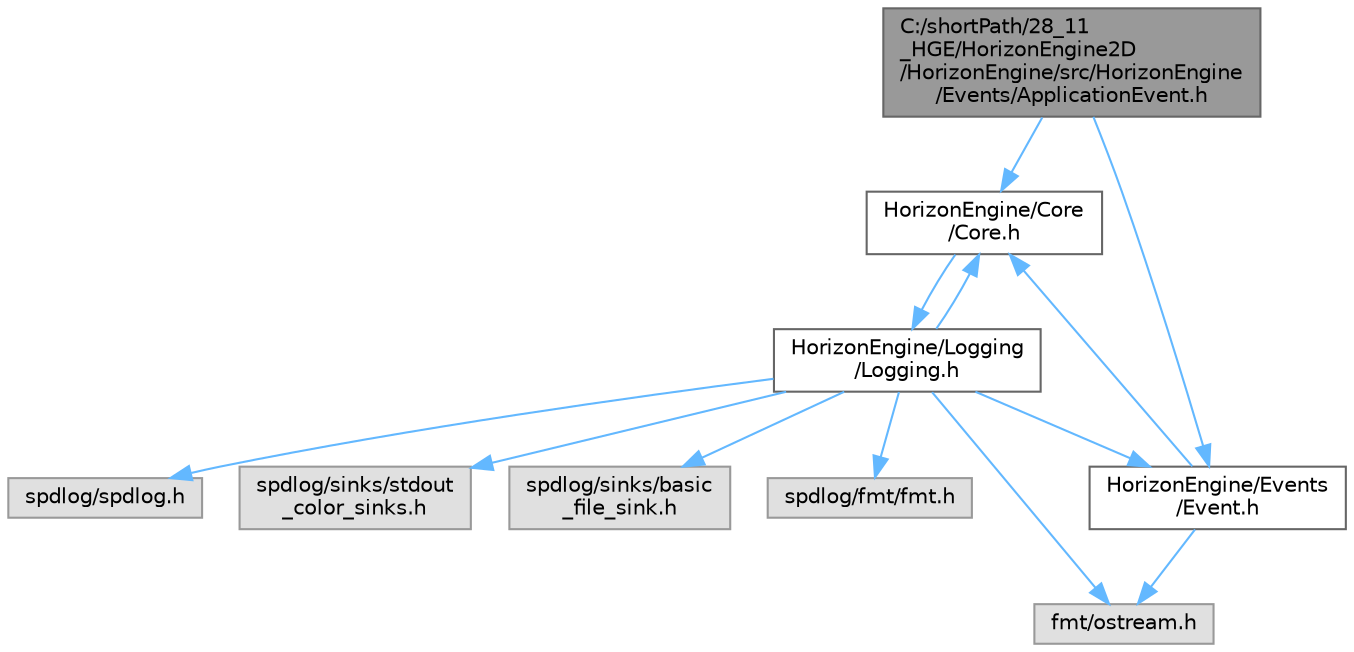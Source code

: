 digraph "C:/shortPath/28_11_HGE/HorizonEngine2D/HorizonEngine/src/HorizonEngine/Events/ApplicationEvent.h"
{
 // LATEX_PDF_SIZE
  bgcolor="transparent";
  edge [fontname=Helvetica,fontsize=10,labelfontname=Helvetica,labelfontsize=10];
  node [fontname=Helvetica,fontsize=10,shape=box,height=0.2,width=0.4];
  Node1 [label="C:/shortPath/28_11\l_HGE/HorizonEngine2D\l/HorizonEngine/src/HorizonEngine\l/Events/ApplicationEvent.h",height=0.2,width=0.4,color="gray40", fillcolor="grey60", style="filled", fontcolor="black",tooltip=" "];
  Node1 -> Node2 [color="steelblue1",style="solid"];
  Node2 [label="HorizonEngine/Core\l/Core.h",height=0.2,width=0.4,color="grey40", fillcolor="white", style="filled",URL="$_core_8h.html",tooltip=" "];
  Node2 -> Node3 [color="steelblue1",style="solid"];
  Node3 [label="HorizonEngine/Logging\l/Logging.h",height=0.2,width=0.4,color="grey40", fillcolor="white", style="filled",URL="$_logging_8h.html",tooltip=" "];
  Node3 -> Node2 [color="steelblue1",style="solid"];
  Node3 -> Node4 [color="steelblue1",style="solid"];
  Node4 [label="spdlog/spdlog.h",height=0.2,width=0.4,color="grey60", fillcolor="#E0E0E0", style="filled",tooltip=" "];
  Node3 -> Node5 [color="steelblue1",style="solid"];
  Node5 [label="spdlog/sinks/stdout\l_color_sinks.h",height=0.2,width=0.4,color="grey60", fillcolor="#E0E0E0", style="filled",tooltip=" "];
  Node3 -> Node6 [color="steelblue1",style="solid"];
  Node6 [label="spdlog/sinks/basic\l_file_sink.h",height=0.2,width=0.4,color="grey60", fillcolor="#E0E0E0", style="filled",tooltip=" "];
  Node3 -> Node7 [color="steelblue1",style="solid"];
  Node7 [label="spdlog/fmt/fmt.h",height=0.2,width=0.4,color="grey60", fillcolor="#E0E0E0", style="filled",tooltip=" "];
  Node3 -> Node8 [color="steelblue1",style="solid"];
  Node8 [label="fmt/ostream.h",height=0.2,width=0.4,color="grey60", fillcolor="#E0E0E0", style="filled",tooltip=" "];
  Node3 -> Node9 [color="steelblue1",style="solid"];
  Node9 [label="HorizonEngine/Events\l/Event.h",height=0.2,width=0.4,color="grey40", fillcolor="white", style="filled",URL="$_event_8h.html",tooltip=" "];
  Node9 -> Node2 [color="steelblue1",style="solid"];
  Node9 -> Node8 [color="steelblue1",style="solid"];
  Node1 -> Node9 [color="steelblue1",style="solid"];
}
